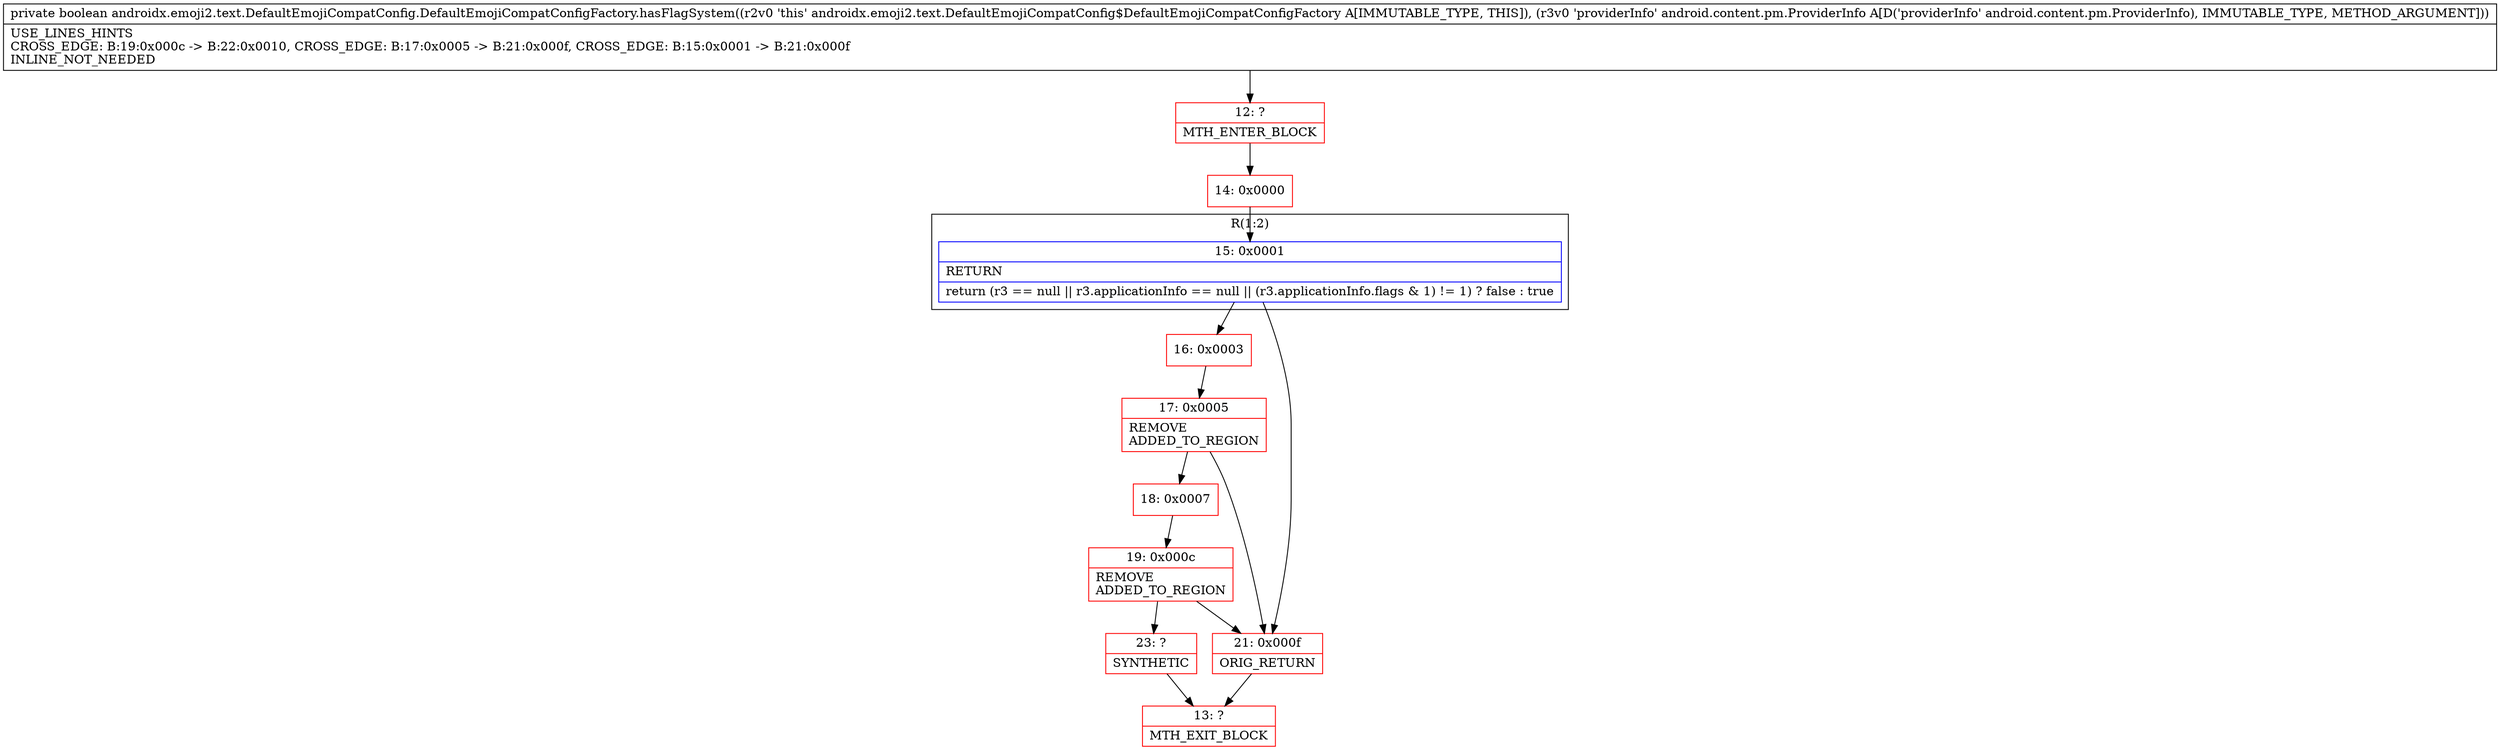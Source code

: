 digraph "CFG forandroidx.emoji2.text.DefaultEmojiCompatConfig.DefaultEmojiCompatConfigFactory.hasFlagSystem(Landroid\/content\/pm\/ProviderInfo;)Z" {
subgraph cluster_Region_156590217 {
label = "R(1:2)";
node [shape=record,color=blue];
Node_15 [shape=record,label="{15\:\ 0x0001|RETURN\l|return (r3 == null \|\| r3.applicationInfo == null \|\| (r3.applicationInfo.flags & 1) != 1) ? false : true\l}"];
}
Node_12 [shape=record,color=red,label="{12\:\ ?|MTH_ENTER_BLOCK\l}"];
Node_14 [shape=record,color=red,label="{14\:\ 0x0000}"];
Node_16 [shape=record,color=red,label="{16\:\ 0x0003}"];
Node_17 [shape=record,color=red,label="{17\:\ 0x0005|REMOVE\lADDED_TO_REGION\l}"];
Node_18 [shape=record,color=red,label="{18\:\ 0x0007}"];
Node_19 [shape=record,color=red,label="{19\:\ 0x000c|REMOVE\lADDED_TO_REGION\l}"];
Node_23 [shape=record,color=red,label="{23\:\ ?|SYNTHETIC\l}"];
Node_13 [shape=record,color=red,label="{13\:\ ?|MTH_EXIT_BLOCK\l}"];
Node_21 [shape=record,color=red,label="{21\:\ 0x000f|ORIG_RETURN\l}"];
MethodNode[shape=record,label="{private boolean androidx.emoji2.text.DefaultEmojiCompatConfig.DefaultEmojiCompatConfigFactory.hasFlagSystem((r2v0 'this' androidx.emoji2.text.DefaultEmojiCompatConfig$DefaultEmojiCompatConfigFactory A[IMMUTABLE_TYPE, THIS]), (r3v0 'providerInfo' android.content.pm.ProviderInfo A[D('providerInfo' android.content.pm.ProviderInfo), IMMUTABLE_TYPE, METHOD_ARGUMENT]))  | USE_LINES_HINTS\lCROSS_EDGE: B:19:0x000c \-\> B:22:0x0010, CROSS_EDGE: B:17:0x0005 \-\> B:21:0x000f, CROSS_EDGE: B:15:0x0001 \-\> B:21:0x000f\lINLINE_NOT_NEEDED\l}"];
MethodNode -> Node_12;Node_15 -> Node_16;
Node_15 -> Node_21;
Node_12 -> Node_14;
Node_14 -> Node_15;
Node_16 -> Node_17;
Node_17 -> Node_18;
Node_17 -> Node_21;
Node_18 -> Node_19;
Node_19 -> Node_21;
Node_19 -> Node_23;
Node_23 -> Node_13;
Node_21 -> Node_13;
}

